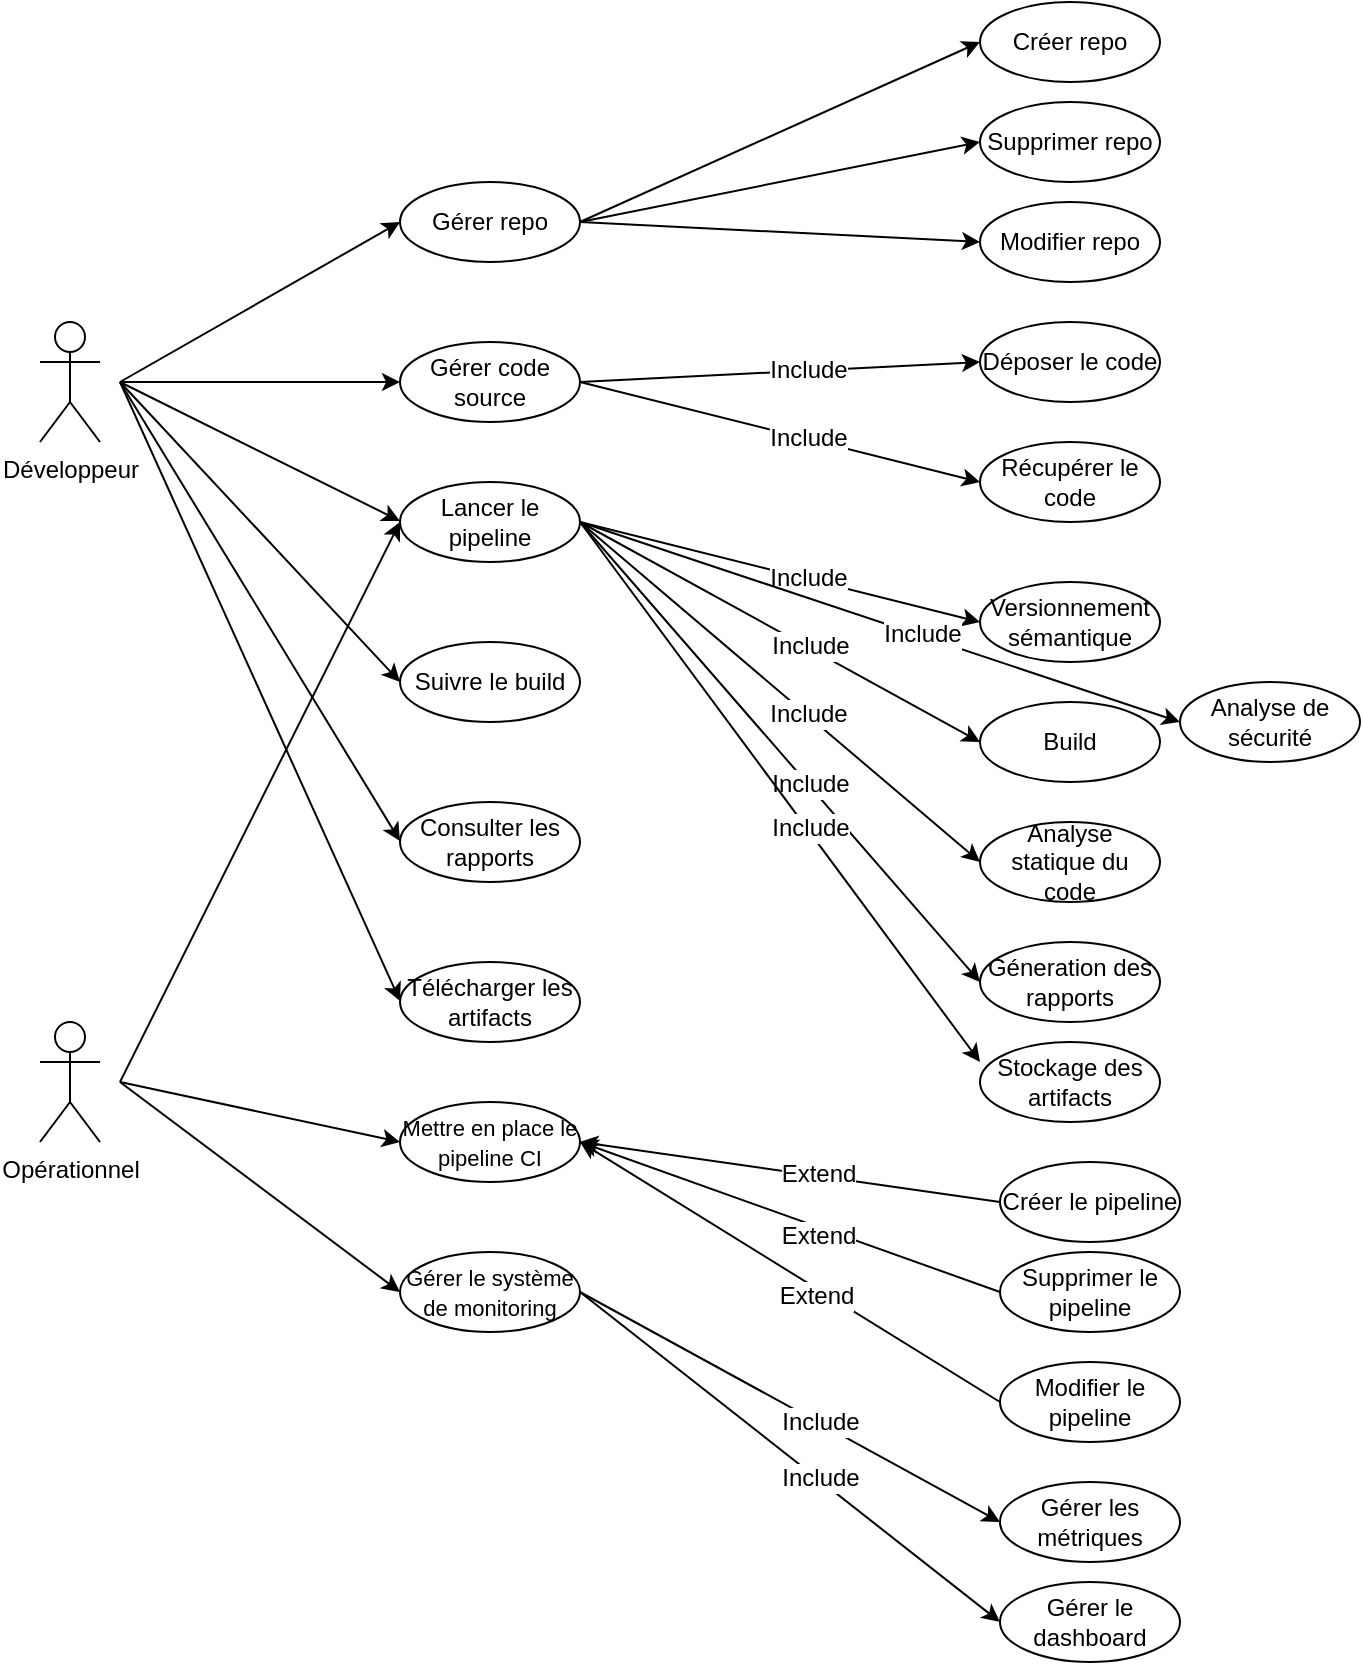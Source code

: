 <mxfile version="20.2.4" type="github" pages="2">
  <diagram id="shwt-UwQIRlnDQt5FEmr" name="Page-1">
    <mxGraphModel dx="1278" dy="1716" grid="1" gridSize="10" guides="1" tooltips="1" connect="1" arrows="1" fold="1" page="1" pageScale="1" pageWidth="827" pageHeight="1169" math="0" shadow="0">
      <root>
        <mxCell id="0" />
        <mxCell id="1" parent="0" />
        <mxCell id="wUWEheBWgp-jXRAvahCD-1" value="Développeur&lt;br&gt;" style="shape=umlActor;verticalLabelPosition=bottom;verticalAlign=top;html=1;outlineConnect=0;" parent="1" vertex="1">
          <mxGeometry x="100" y="100" width="30" height="60" as="geometry" />
        </mxCell>
        <mxCell id="wUWEheBWgp-jXRAvahCD-3" value="Opérationnel&lt;br&gt;" style="shape=umlActor;verticalLabelPosition=bottom;verticalAlign=top;html=1;outlineConnect=0;" parent="1" vertex="1">
          <mxGeometry x="100" y="450" width="30" height="60" as="geometry" />
        </mxCell>
        <mxCell id="wUWEheBWgp-jXRAvahCD-6" value="Gérer repo" style="ellipse;whiteSpace=wrap;html=1;" parent="1" vertex="1">
          <mxGeometry x="280" y="30" width="90" height="40" as="geometry" />
        </mxCell>
        <mxCell id="wUWEheBWgp-jXRAvahCD-7" value="Gérer code source" style="ellipse;whiteSpace=wrap;html=1;" parent="1" vertex="1">
          <mxGeometry x="280" y="110" width="90" height="40" as="geometry" />
        </mxCell>
        <mxCell id="wUWEheBWgp-jXRAvahCD-8" value="Lancer le pipeline" style="ellipse;whiteSpace=wrap;html=1;" parent="1" vertex="1">
          <mxGeometry x="280" y="180" width="90" height="40" as="geometry" />
        </mxCell>
        <mxCell id="wUWEheBWgp-jXRAvahCD-9" value="Suivre le build" style="ellipse;whiteSpace=wrap;html=1;" parent="1" vertex="1">
          <mxGeometry x="280" y="260" width="90" height="40" as="geometry" />
        </mxCell>
        <mxCell id="wUWEheBWgp-jXRAvahCD-10" value="Consulter les rapports" style="ellipse;whiteSpace=wrap;html=1;" parent="1" vertex="1">
          <mxGeometry x="280" y="340" width="90" height="40" as="geometry" />
        </mxCell>
        <mxCell id="wUWEheBWgp-jXRAvahCD-11" value="Télécharger les artifacts" style="ellipse;whiteSpace=wrap;html=1;" parent="1" vertex="1">
          <mxGeometry x="280" y="420" width="90" height="40" as="geometry" />
        </mxCell>
        <mxCell id="wUWEheBWgp-jXRAvahCD-12" value="&lt;font style=&quot;font-size: 11px;&quot;&gt;Mettre en place le pipeline CI&lt;/font&gt;" style="ellipse;whiteSpace=wrap;html=1;" parent="1" vertex="1">
          <mxGeometry x="280" y="490" width="90" height="40" as="geometry" />
        </mxCell>
        <mxCell id="wUWEheBWgp-jXRAvahCD-14" value="" style="endArrow=classic;html=1;rounded=0;" parent="1" edge="1">
          <mxGeometry width="50" height="50" relative="1" as="geometry">
            <mxPoint x="140" y="130" as="sourcePoint" />
            <mxPoint x="280" y="50" as="targetPoint" />
          </mxGeometry>
        </mxCell>
        <mxCell id="wUWEheBWgp-jXRAvahCD-15" value="" style="endArrow=classic;html=1;rounded=0;entryX=0;entryY=0.5;entryDx=0;entryDy=0;" parent="1" target="wUWEheBWgp-jXRAvahCD-7" edge="1">
          <mxGeometry width="50" height="50" relative="1" as="geometry">
            <mxPoint x="140" y="130" as="sourcePoint" />
            <mxPoint x="280" y="60" as="targetPoint" />
          </mxGeometry>
        </mxCell>
        <mxCell id="wUWEheBWgp-jXRAvahCD-17" value="" style="endArrow=classic;html=1;rounded=0;entryX=0;entryY=0.5;entryDx=0;entryDy=0;" parent="1" edge="1">
          <mxGeometry width="50" height="50" relative="1" as="geometry">
            <mxPoint x="140" y="130" as="sourcePoint" />
            <mxPoint x="280" y="199.5" as="targetPoint" />
          </mxGeometry>
        </mxCell>
        <mxCell id="wUWEheBWgp-jXRAvahCD-18" value="" style="endArrow=classic;html=1;rounded=0;entryX=0;entryY=0.5;entryDx=0;entryDy=0;" parent="1" target="wUWEheBWgp-jXRAvahCD-9" edge="1">
          <mxGeometry width="50" height="50" relative="1" as="geometry">
            <mxPoint x="140" y="130" as="sourcePoint" />
            <mxPoint x="290" y="209.5" as="targetPoint" />
          </mxGeometry>
        </mxCell>
        <mxCell id="wUWEheBWgp-jXRAvahCD-19" value="" style="endArrow=classic;html=1;rounded=0;entryX=0;entryY=0.5;entryDx=0;entryDy=0;" parent="1" edge="1">
          <mxGeometry width="50" height="50" relative="1" as="geometry">
            <mxPoint x="140" y="130" as="sourcePoint" />
            <mxPoint x="280" y="359.5" as="targetPoint" />
          </mxGeometry>
        </mxCell>
        <mxCell id="wUWEheBWgp-jXRAvahCD-21" value="" style="endArrow=classic;html=1;rounded=0;entryX=0;entryY=0.5;entryDx=0;entryDy=0;" parent="1" edge="1">
          <mxGeometry width="50" height="50" relative="1" as="geometry">
            <mxPoint x="140" y="130" as="sourcePoint" />
            <mxPoint x="280" y="439.5" as="targetPoint" />
          </mxGeometry>
        </mxCell>
        <mxCell id="wUWEheBWgp-jXRAvahCD-22" value="&lt;font style=&quot;font-size: 11px;&quot;&gt;Gérer le système de monitoring&lt;/font&gt;" style="ellipse;whiteSpace=wrap;html=1;" parent="1" vertex="1">
          <mxGeometry x="280" y="565" width="90" height="40" as="geometry" />
        </mxCell>
        <mxCell id="wUWEheBWgp-jXRAvahCD-23" value="" style="endArrow=classic;html=1;rounded=0;fontSize=11;" parent="1" edge="1">
          <mxGeometry width="50" height="50" relative="1" as="geometry">
            <mxPoint x="140" y="480" as="sourcePoint" />
            <mxPoint x="280" y="585" as="targetPoint" />
          </mxGeometry>
        </mxCell>
        <mxCell id="wUWEheBWgp-jXRAvahCD-24" value="" style="endArrow=classic;html=1;rounded=0;fontSize=11;entryX=0;entryY=0.5;entryDx=0;entryDy=0;" parent="1" target="wUWEheBWgp-jXRAvahCD-12" edge="1">
          <mxGeometry width="50" height="50" relative="1" as="geometry">
            <mxPoint x="140" y="480" as="sourcePoint" />
            <mxPoint x="290" y="585" as="targetPoint" />
          </mxGeometry>
        </mxCell>
        <mxCell id="wUWEheBWgp-jXRAvahCD-25" value="" style="endArrow=classic;html=1;rounded=0;fontSize=11;" parent="1" edge="1">
          <mxGeometry width="50" height="50" relative="1" as="geometry">
            <mxPoint x="140" y="480" as="sourcePoint" />
            <mxPoint x="280" y="200" as="targetPoint" />
          </mxGeometry>
        </mxCell>
        <mxCell id="wUWEheBWgp-jXRAvahCD-26" value="Créer repo" style="ellipse;whiteSpace=wrap;html=1;" parent="1" vertex="1">
          <mxGeometry x="570" y="-60" width="90" height="40" as="geometry" />
        </mxCell>
        <mxCell id="wUWEheBWgp-jXRAvahCD-27" value="Supprimer repo" style="ellipse;whiteSpace=wrap;html=1;" parent="1" vertex="1">
          <mxGeometry x="570" y="-10" width="90" height="40" as="geometry" />
        </mxCell>
        <mxCell id="wUWEheBWgp-jXRAvahCD-28" value="Modifier repo" style="ellipse;whiteSpace=wrap;html=1;" parent="1" vertex="1">
          <mxGeometry x="570" y="40" width="90" height="40" as="geometry" />
        </mxCell>
        <mxCell id="wUWEheBWgp-jXRAvahCD-29" value="Déposer le code" style="ellipse;whiteSpace=wrap;html=1;" parent="1" vertex="1">
          <mxGeometry x="570" y="100" width="90" height="40" as="geometry" />
        </mxCell>
        <mxCell id="wUWEheBWgp-jXRAvahCD-30" value="Récupérer le code" style="ellipse;whiteSpace=wrap;html=1;" parent="1" vertex="1">
          <mxGeometry x="570" y="160" width="90" height="40" as="geometry" />
        </mxCell>
        <mxCell id="wUWEheBWgp-jXRAvahCD-31" value="" style="endArrow=classic;html=1;rounded=0;entryX=0;entryY=0.5;entryDx=0;entryDy=0;" parent="1" target="wUWEheBWgp-jXRAvahCD-26" edge="1">
          <mxGeometry width="50" height="50" relative="1" as="geometry">
            <mxPoint x="370" y="50" as="sourcePoint" />
            <mxPoint x="510" y="-30" as="targetPoint" />
          </mxGeometry>
        </mxCell>
        <mxCell id="wUWEheBWgp-jXRAvahCD-32" value="" style="endArrow=classic;html=1;rounded=0;entryX=0;entryY=0.5;entryDx=0;entryDy=0;" parent="1" edge="1">
          <mxGeometry width="50" height="50" relative="1" as="geometry">
            <mxPoint x="370" y="50" as="sourcePoint" />
            <mxPoint x="570" y="10" as="targetPoint" />
          </mxGeometry>
        </mxCell>
        <mxCell id="wUWEheBWgp-jXRAvahCD-33" value="" style="endArrow=classic;html=1;rounded=0;entryX=0;entryY=0.5;entryDx=0;entryDy=0;exitX=1;exitY=0.5;exitDx=0;exitDy=0;" parent="1" source="wUWEheBWgp-jXRAvahCD-6" edge="1">
          <mxGeometry width="50" height="50" relative="1" as="geometry">
            <mxPoint x="380" y="50" as="sourcePoint" />
            <mxPoint x="570" y="60" as="targetPoint" />
          </mxGeometry>
        </mxCell>
        <mxCell id="wUWEheBWgp-jXRAvahCD-34" value="" style="endArrow=classic;html=1;rounded=0;entryX=0;entryY=0.5;entryDx=0;entryDy=0;exitX=1;exitY=0.5;exitDx=0;exitDy=0;" parent="1" target="wUWEheBWgp-jXRAvahCD-30" edge="1">
          <mxGeometry width="50" height="50" relative="1" as="geometry">
            <mxPoint x="370" y="130" as="sourcePoint" />
            <mxPoint x="570" y="140" as="targetPoint" />
          </mxGeometry>
        </mxCell>
        <mxCell id="wUWEheBWgp-jXRAvahCD-37" value="Include" style="edgeLabel;html=1;align=center;verticalAlign=middle;resizable=0;points=[];fontSize=12;" parent="wUWEheBWgp-jXRAvahCD-34" vertex="1" connectable="0">
          <mxGeometry x="0.137" y="1" relative="1" as="geometry">
            <mxPoint as="offset" />
          </mxGeometry>
        </mxCell>
        <mxCell id="wUWEheBWgp-jXRAvahCD-35" value="" style="endArrow=classic;html=1;rounded=0;entryX=0;entryY=0.5;entryDx=0;entryDy=0;exitX=1;exitY=0.5;exitDx=0;exitDy=0;" parent="1" target="wUWEheBWgp-jXRAvahCD-29" edge="1">
          <mxGeometry width="50" height="50" relative="1" as="geometry">
            <mxPoint x="370" y="130" as="sourcePoint" />
            <mxPoint x="570" y="140" as="targetPoint" />
          </mxGeometry>
        </mxCell>
        <mxCell id="wUWEheBWgp-jXRAvahCD-36" value="&lt;font style=&quot;font-size: 12px;&quot;&gt;Include&lt;/font&gt;" style="edgeLabel;html=1;align=center;verticalAlign=middle;resizable=0;points=[];fontSize=11;" parent="wUWEheBWgp-jXRAvahCD-35" vertex="1" connectable="0">
          <mxGeometry x="0.139" y="1" relative="1" as="geometry">
            <mxPoint as="offset" />
          </mxGeometry>
        </mxCell>
        <mxCell id="wUWEheBWgp-jXRAvahCD-38" value="Versionnement sémantique" style="ellipse;whiteSpace=wrap;html=1;" parent="1" vertex="1">
          <mxGeometry x="570" y="230" width="90" height="40" as="geometry" />
        </mxCell>
        <mxCell id="wUWEheBWgp-jXRAvahCD-39" value="Build" style="ellipse;whiteSpace=wrap;html=1;" parent="1" vertex="1">
          <mxGeometry x="570" y="290" width="90" height="40" as="geometry" />
        </mxCell>
        <mxCell id="wUWEheBWgp-jXRAvahCD-40" value="Analyse statique du code" style="ellipse;whiteSpace=wrap;html=1;" parent="1" vertex="1">
          <mxGeometry x="570" y="350" width="90" height="40" as="geometry" />
        </mxCell>
        <mxCell id="wUWEheBWgp-jXRAvahCD-41" value="Géneration des rapports" style="ellipse;whiteSpace=wrap;html=1;" parent="1" vertex="1">
          <mxGeometry x="570" y="410" width="90" height="40" as="geometry" />
        </mxCell>
        <mxCell id="wUWEheBWgp-jXRAvahCD-42" value="Analyse de sécurité" style="ellipse;whiteSpace=wrap;html=1;" parent="1" vertex="1">
          <mxGeometry x="670" y="280" width="90" height="40" as="geometry" />
        </mxCell>
        <mxCell id="wUWEheBWgp-jXRAvahCD-43" value="Stockage des artifacts" style="ellipse;whiteSpace=wrap;html=1;" parent="1" vertex="1">
          <mxGeometry x="570" y="460" width="90" height="40" as="geometry" />
        </mxCell>
        <mxCell id="wUWEheBWgp-jXRAvahCD-44" value="" style="endArrow=classic;html=1;rounded=0;entryX=0;entryY=0.5;entryDx=0;entryDy=0;exitX=1;exitY=0.5;exitDx=0;exitDy=0;" parent="1" target="wUWEheBWgp-jXRAvahCD-38" edge="1">
          <mxGeometry width="50" height="50" relative="1" as="geometry">
            <mxPoint x="370" y="200" as="sourcePoint" />
            <mxPoint x="570.0" y="260" as="targetPoint" />
          </mxGeometry>
        </mxCell>
        <mxCell id="wUWEheBWgp-jXRAvahCD-45" value="Include" style="edgeLabel;html=1;align=center;verticalAlign=middle;resizable=0;points=[];fontSize=12;" parent="wUWEheBWgp-jXRAvahCD-44" vertex="1" connectable="0">
          <mxGeometry x="0.137" y="1" relative="1" as="geometry">
            <mxPoint as="offset" />
          </mxGeometry>
        </mxCell>
        <mxCell id="wUWEheBWgp-jXRAvahCD-46" value="" style="endArrow=classic;html=1;rounded=0;exitX=1;exitY=0.5;exitDx=0;exitDy=0;" parent="1" source="wUWEheBWgp-jXRAvahCD-8" edge="1">
          <mxGeometry width="50" height="50" relative="1" as="geometry">
            <mxPoint x="380" y="250" as="sourcePoint" />
            <mxPoint x="570" y="310" as="targetPoint" />
          </mxGeometry>
        </mxCell>
        <mxCell id="wUWEheBWgp-jXRAvahCD-47" value="Include" style="edgeLabel;html=1;align=center;verticalAlign=middle;resizable=0;points=[];fontSize=12;" parent="wUWEheBWgp-jXRAvahCD-46" vertex="1" connectable="0">
          <mxGeometry x="0.137" y="1" relative="1" as="geometry">
            <mxPoint as="offset" />
          </mxGeometry>
        </mxCell>
        <mxCell id="wUWEheBWgp-jXRAvahCD-48" value="" style="endArrow=classic;html=1;rounded=0;entryX=0;entryY=0.5;entryDx=0;entryDy=0;" parent="1" target="wUWEheBWgp-jXRAvahCD-40" edge="1">
          <mxGeometry width="50" height="50" relative="1" as="geometry">
            <mxPoint x="370" y="200" as="sourcePoint" />
            <mxPoint x="570.0" y="380" as="targetPoint" />
          </mxGeometry>
        </mxCell>
        <mxCell id="wUWEheBWgp-jXRAvahCD-49" value="Include" style="edgeLabel;html=1;align=center;verticalAlign=middle;resizable=0;points=[];fontSize=12;" parent="wUWEheBWgp-jXRAvahCD-48" vertex="1" connectable="0">
          <mxGeometry x="0.137" y="1" relative="1" as="geometry">
            <mxPoint as="offset" />
          </mxGeometry>
        </mxCell>
        <mxCell id="wUWEheBWgp-jXRAvahCD-50" value="" style="endArrow=classic;html=1;rounded=0;entryX=0;entryY=0.5;entryDx=0;entryDy=0;" parent="1" target="wUWEheBWgp-jXRAvahCD-41" edge="1">
          <mxGeometry width="50" height="50" relative="1" as="geometry">
            <mxPoint x="370" y="200" as="sourcePoint" />
            <mxPoint x="570.0" y="450" as="targetPoint" />
          </mxGeometry>
        </mxCell>
        <mxCell id="wUWEheBWgp-jXRAvahCD-51" value="Include" style="edgeLabel;html=1;align=center;verticalAlign=middle;resizable=0;points=[];fontSize=12;" parent="wUWEheBWgp-jXRAvahCD-50" vertex="1" connectable="0">
          <mxGeometry x="0.137" y="1" relative="1" as="geometry">
            <mxPoint as="offset" />
          </mxGeometry>
        </mxCell>
        <mxCell id="wUWEheBWgp-jXRAvahCD-52" value="" style="endArrow=classic;html=1;rounded=0;entryX=0;entryY=0.5;entryDx=0;entryDy=0;" parent="1" target="wUWEheBWgp-jXRAvahCD-42" edge="1">
          <mxGeometry width="50" height="50" relative="1" as="geometry">
            <mxPoint x="370" y="200" as="sourcePoint" />
            <mxPoint x="680.0" y="350" as="targetPoint" />
          </mxGeometry>
        </mxCell>
        <mxCell id="wUWEheBWgp-jXRAvahCD-53" value="Include" style="edgeLabel;html=1;align=center;verticalAlign=middle;resizable=0;points=[];fontSize=12;" parent="wUWEheBWgp-jXRAvahCD-52" vertex="1" connectable="0">
          <mxGeometry x="0.137" y="1" relative="1" as="geometry">
            <mxPoint as="offset" />
          </mxGeometry>
        </mxCell>
        <mxCell id="wUWEheBWgp-jXRAvahCD-56" value="" style="endArrow=classic;html=1;rounded=0;entryX=0;entryY=0.25;entryDx=0;entryDy=0;exitX=1;exitY=0.5;exitDx=0;exitDy=0;entryPerimeter=0;" parent="1" source="wUWEheBWgp-jXRAvahCD-8" target="wUWEheBWgp-jXRAvahCD-43" edge="1">
          <mxGeometry width="50" height="50" relative="1" as="geometry">
            <mxPoint x="250" y="320" as="sourcePoint" />
            <mxPoint x="570.0" y="510" as="targetPoint" />
          </mxGeometry>
        </mxCell>
        <mxCell id="wUWEheBWgp-jXRAvahCD-57" value="Include" style="edgeLabel;html=1;align=center;verticalAlign=middle;resizable=0;points=[];fontSize=12;" parent="wUWEheBWgp-jXRAvahCD-56" vertex="1" connectable="0">
          <mxGeometry x="0.137" y="1" relative="1" as="geometry">
            <mxPoint as="offset" />
          </mxGeometry>
        </mxCell>
        <mxCell id="wUWEheBWgp-jXRAvahCD-59" value="Créer le pipeline" style="ellipse;whiteSpace=wrap;html=1;" parent="1" vertex="1">
          <mxGeometry x="580" y="520" width="90" height="40" as="geometry" />
        </mxCell>
        <mxCell id="wUWEheBWgp-jXRAvahCD-60" value="Supprimer le pipeline" style="ellipse;whiteSpace=wrap;html=1;" parent="1" vertex="1">
          <mxGeometry x="580" y="565" width="90" height="40" as="geometry" />
        </mxCell>
        <mxCell id="wUWEheBWgp-jXRAvahCD-61" value="Modifier le pipeline" style="ellipse;whiteSpace=wrap;html=1;" parent="1" vertex="1">
          <mxGeometry x="580" y="620" width="90" height="40" as="geometry" />
        </mxCell>
        <mxCell id="wUWEheBWgp-jXRAvahCD-64" value="" style="endArrow=classic;html=1;rounded=0;fontSize=12;entryX=1;entryY=0.5;entryDx=0;entryDy=0;exitX=0;exitY=0.5;exitDx=0;exitDy=0;" parent="1" source="wUWEheBWgp-jXRAvahCD-59" target="wUWEheBWgp-jXRAvahCD-12" edge="1">
          <mxGeometry width="50" height="50" relative="1" as="geometry">
            <mxPoint x="480" y="520" as="sourcePoint" />
            <mxPoint x="530" y="470" as="targetPoint" />
          </mxGeometry>
        </mxCell>
        <mxCell id="wUWEheBWgp-jXRAvahCD-68" value="Extend" style="edgeLabel;html=1;align=center;verticalAlign=middle;resizable=0;points=[];fontSize=12;" parent="wUWEheBWgp-jXRAvahCD-64" vertex="1" connectable="0">
          <mxGeometry x="-0.135" y="-1" relative="1" as="geometry">
            <mxPoint x="-1" as="offset" />
          </mxGeometry>
        </mxCell>
        <mxCell id="wUWEheBWgp-jXRAvahCD-66" value="" style="endArrow=classic;html=1;rounded=0;fontSize=12;entryX=1;entryY=0.5;entryDx=0;entryDy=0;" parent="1" target="wUWEheBWgp-jXRAvahCD-12" edge="1">
          <mxGeometry width="50" height="50" relative="1" as="geometry">
            <mxPoint x="580" y="585" as="sourcePoint" />
            <mxPoint x="380" y="555" as="targetPoint" />
          </mxGeometry>
        </mxCell>
        <mxCell id="wUWEheBWgp-jXRAvahCD-69" value="Extend" style="edgeLabel;html=1;align=center;verticalAlign=middle;resizable=0;points=[];fontSize=12;" parent="wUWEheBWgp-jXRAvahCD-66" vertex="1" connectable="0">
          <mxGeometry x="-0.147" y="4" relative="1" as="geometry">
            <mxPoint as="offset" />
          </mxGeometry>
        </mxCell>
        <mxCell id="wUWEheBWgp-jXRAvahCD-67" value="" style="endArrow=classic;html=1;rounded=0;fontSize=12;entryX=1;entryY=0.5;entryDx=0;entryDy=0;exitX=0;exitY=0.5;exitDx=0;exitDy=0;" parent="1" target="wUWEheBWgp-jXRAvahCD-12" edge="1">
          <mxGeometry width="50" height="50" relative="1" as="geometry">
            <mxPoint x="580" y="640" as="sourcePoint" />
            <mxPoint x="370" y="610" as="targetPoint" />
          </mxGeometry>
        </mxCell>
        <mxCell id="wUWEheBWgp-jXRAvahCD-70" value="Extend" style="edgeLabel;html=1;align=center;verticalAlign=middle;resizable=0;points=[];fontSize=12;" parent="wUWEheBWgp-jXRAvahCD-67" vertex="1" connectable="0">
          <mxGeometry x="-0.139" y="3" relative="1" as="geometry">
            <mxPoint as="offset" />
          </mxGeometry>
        </mxCell>
        <mxCell id="wUWEheBWgp-jXRAvahCD-71" value="Gérer les métriques" style="ellipse;whiteSpace=wrap;html=1;" parent="1" vertex="1">
          <mxGeometry x="580" y="680" width="90" height="40" as="geometry" />
        </mxCell>
        <mxCell id="wUWEheBWgp-jXRAvahCD-72" value="Gérer le dashboard" style="ellipse;whiteSpace=wrap;html=1;" parent="1" vertex="1">
          <mxGeometry x="580" y="730" width="90" height="40" as="geometry" />
        </mxCell>
        <mxCell id="wUWEheBWgp-jXRAvahCD-74" value="" style="endArrow=classic;html=1;rounded=0;entryX=0;entryY=0.5;entryDx=0;entryDy=0;exitX=1;exitY=0.5;exitDx=0;exitDy=0;" parent="1" target="wUWEheBWgp-jXRAvahCD-71" edge="1">
          <mxGeometry width="50" height="50" relative="1" as="geometry">
            <mxPoint x="370" y="585" as="sourcePoint" />
            <mxPoint x="570.0" y="635" as="targetPoint" />
          </mxGeometry>
        </mxCell>
        <mxCell id="wUWEheBWgp-jXRAvahCD-75" value="Include" style="edgeLabel;html=1;align=center;verticalAlign=middle;resizable=0;points=[];fontSize=12;" parent="wUWEheBWgp-jXRAvahCD-74" vertex="1" connectable="0">
          <mxGeometry x="0.137" y="1" relative="1" as="geometry">
            <mxPoint as="offset" />
          </mxGeometry>
        </mxCell>
        <mxCell id="wUWEheBWgp-jXRAvahCD-76" value="" style="endArrow=classic;html=1;rounded=0;entryX=0;entryY=0.5;entryDx=0;entryDy=0;exitX=1;exitY=0.5;exitDx=0;exitDy=0;" parent="1" source="wUWEheBWgp-jXRAvahCD-22" target="wUWEheBWgp-jXRAvahCD-72" edge="1">
          <mxGeometry width="50" height="50" relative="1" as="geometry">
            <mxPoint x="370" y="640" as="sourcePoint" />
            <mxPoint x="580" y="755" as="targetPoint" />
          </mxGeometry>
        </mxCell>
        <mxCell id="wUWEheBWgp-jXRAvahCD-77" value="Include" style="edgeLabel;html=1;align=center;verticalAlign=middle;resizable=0;points=[];fontSize=12;" parent="wUWEheBWgp-jXRAvahCD-76" vertex="1" connectable="0">
          <mxGeometry x="0.137" y="1" relative="1" as="geometry">
            <mxPoint as="offset" />
          </mxGeometry>
        </mxCell>
      </root>
    </mxGraphModel>
  </diagram>
  <diagram id="TWfw_psaHM4cEn67Q7gZ" name="Page-2">
    <mxGraphModel dx="1504" dy="644" grid="1" gridSize="10" guides="1" tooltips="1" connect="1" arrows="1" fold="1" page="1" pageScale="1" pageWidth="827" pageHeight="1169" math="0" shadow="0">
      <root>
        <mxCell id="0" />
        <mxCell id="1" parent="0" />
      </root>
    </mxGraphModel>
  </diagram>
</mxfile>
